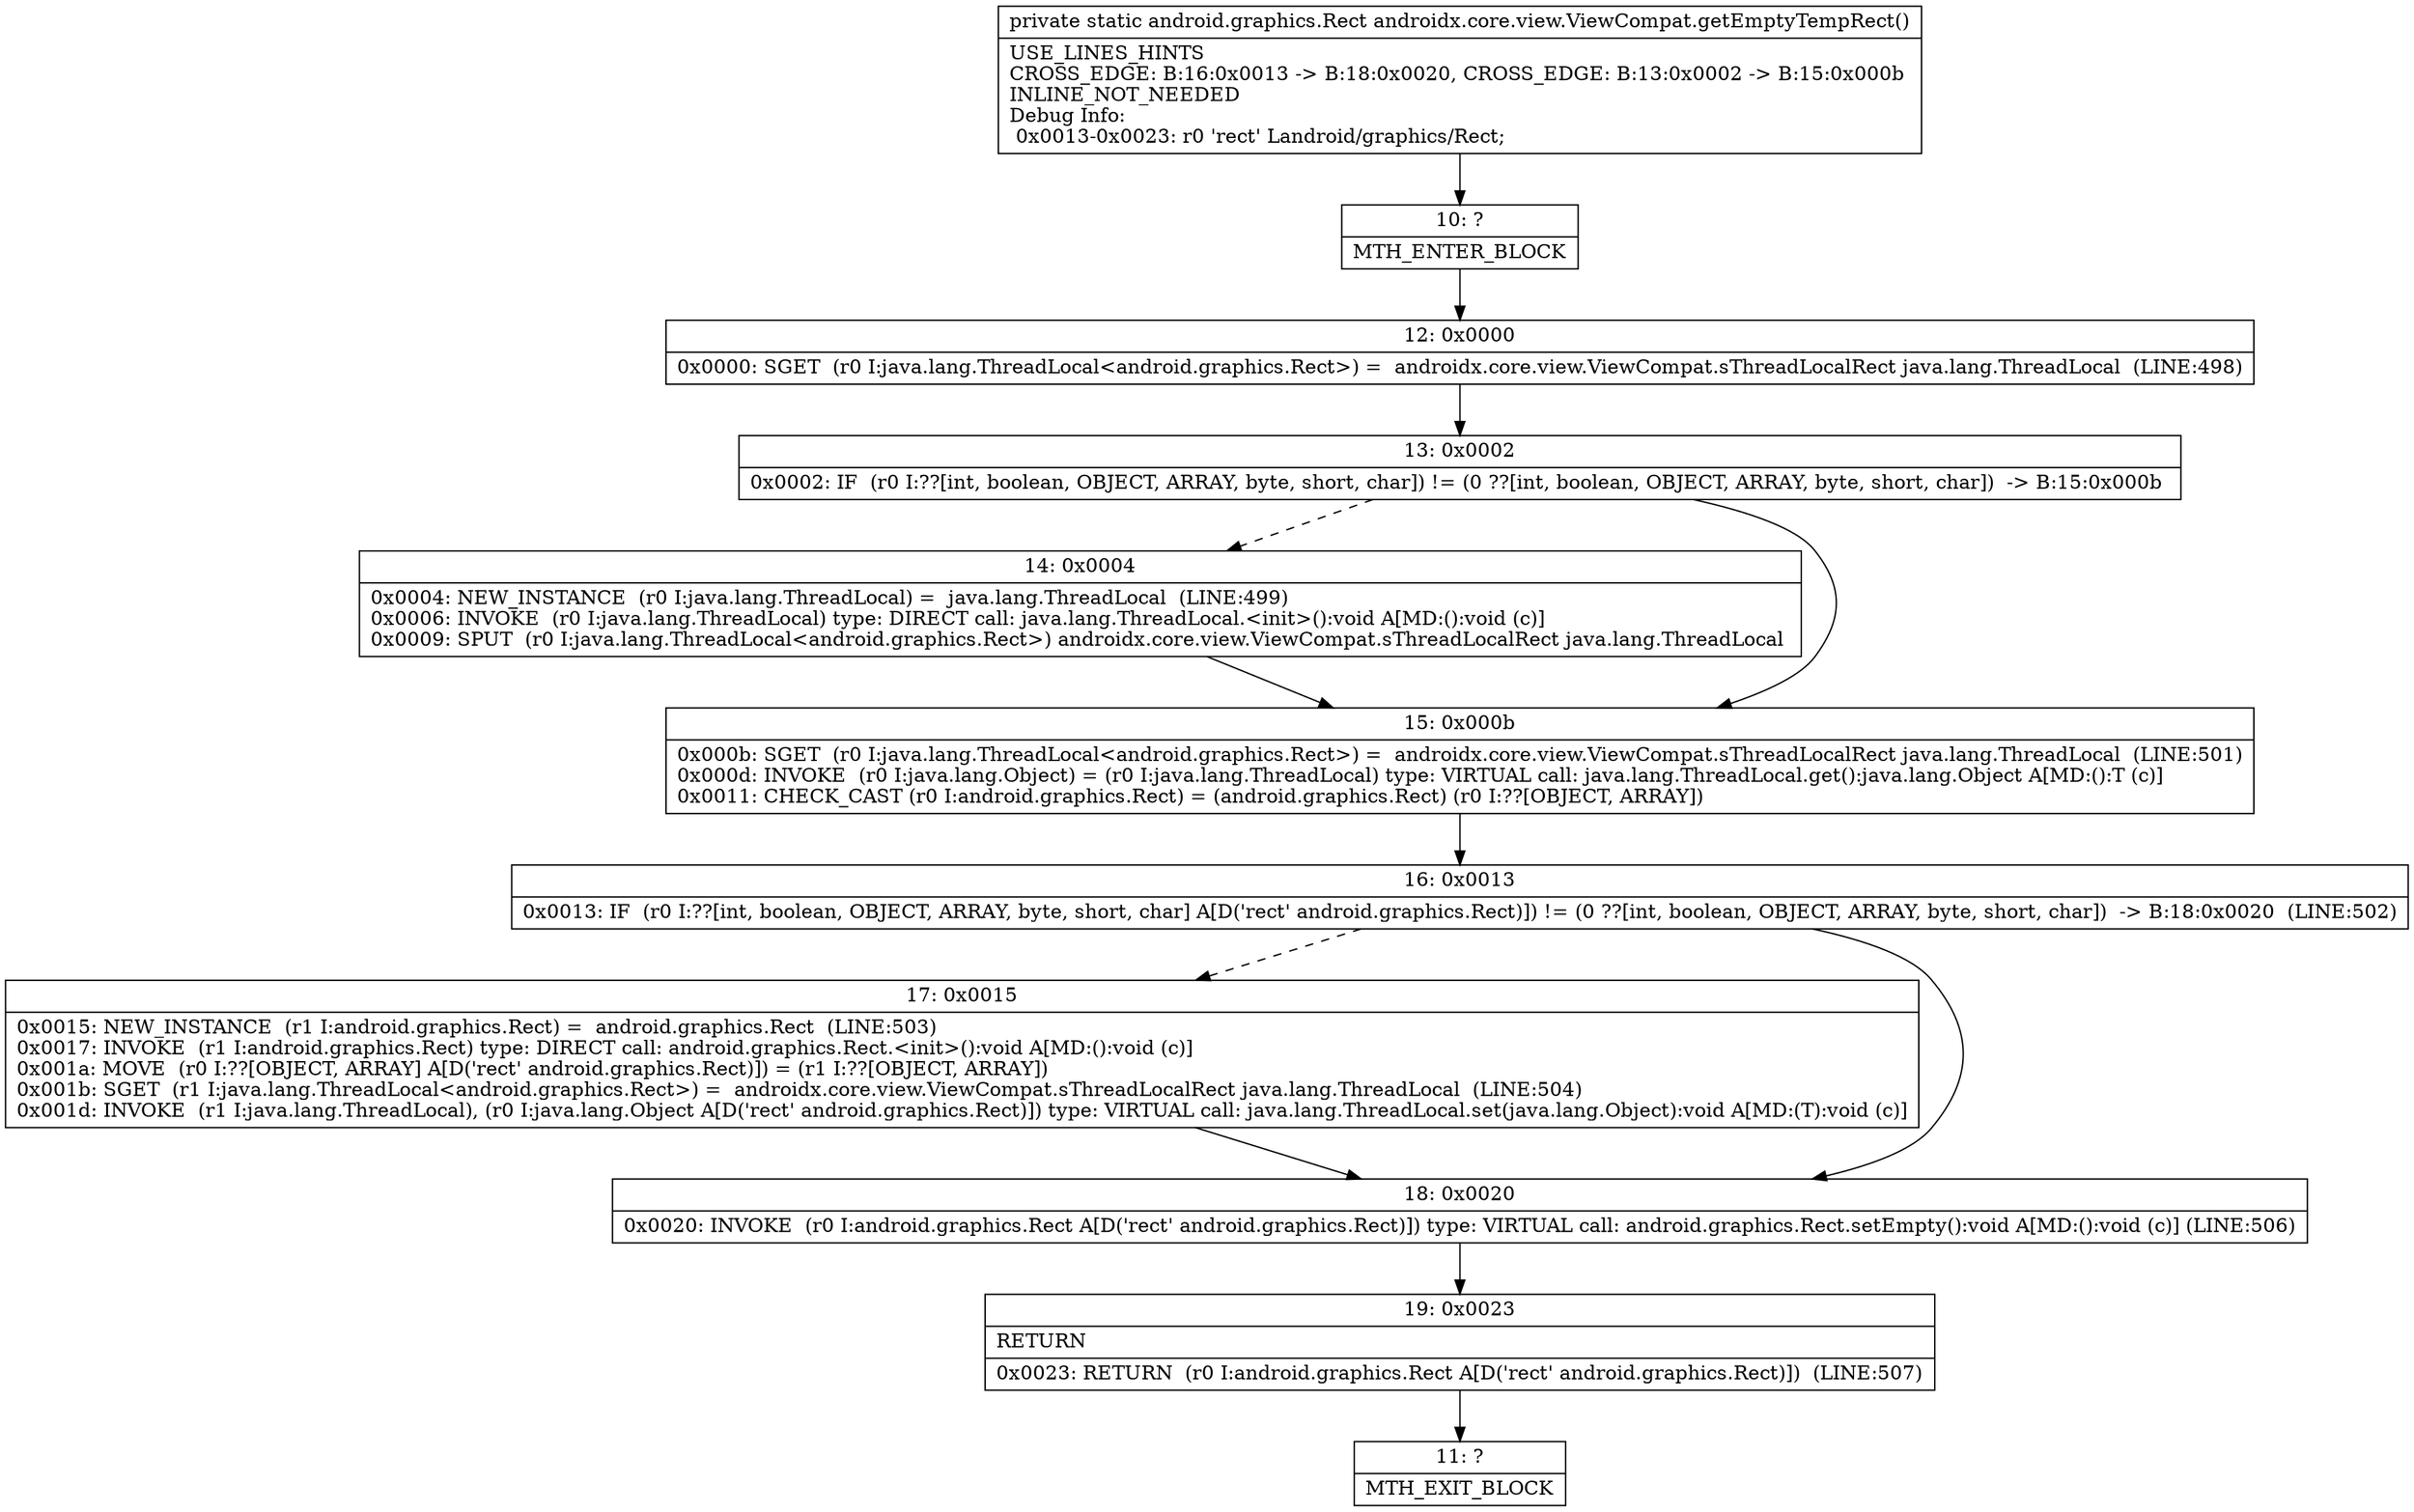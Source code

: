 digraph "CFG forandroidx.core.view.ViewCompat.getEmptyTempRect()Landroid\/graphics\/Rect;" {
Node_10 [shape=record,label="{10\:\ ?|MTH_ENTER_BLOCK\l}"];
Node_12 [shape=record,label="{12\:\ 0x0000|0x0000: SGET  (r0 I:java.lang.ThreadLocal\<android.graphics.Rect\>) =  androidx.core.view.ViewCompat.sThreadLocalRect java.lang.ThreadLocal  (LINE:498)\l}"];
Node_13 [shape=record,label="{13\:\ 0x0002|0x0002: IF  (r0 I:??[int, boolean, OBJECT, ARRAY, byte, short, char]) != (0 ??[int, boolean, OBJECT, ARRAY, byte, short, char])  \-\> B:15:0x000b \l}"];
Node_14 [shape=record,label="{14\:\ 0x0004|0x0004: NEW_INSTANCE  (r0 I:java.lang.ThreadLocal) =  java.lang.ThreadLocal  (LINE:499)\l0x0006: INVOKE  (r0 I:java.lang.ThreadLocal) type: DIRECT call: java.lang.ThreadLocal.\<init\>():void A[MD:():void (c)]\l0x0009: SPUT  (r0 I:java.lang.ThreadLocal\<android.graphics.Rect\>) androidx.core.view.ViewCompat.sThreadLocalRect java.lang.ThreadLocal \l}"];
Node_15 [shape=record,label="{15\:\ 0x000b|0x000b: SGET  (r0 I:java.lang.ThreadLocal\<android.graphics.Rect\>) =  androidx.core.view.ViewCompat.sThreadLocalRect java.lang.ThreadLocal  (LINE:501)\l0x000d: INVOKE  (r0 I:java.lang.Object) = (r0 I:java.lang.ThreadLocal) type: VIRTUAL call: java.lang.ThreadLocal.get():java.lang.Object A[MD:():T (c)]\l0x0011: CHECK_CAST (r0 I:android.graphics.Rect) = (android.graphics.Rect) (r0 I:??[OBJECT, ARRAY]) \l}"];
Node_16 [shape=record,label="{16\:\ 0x0013|0x0013: IF  (r0 I:??[int, boolean, OBJECT, ARRAY, byte, short, char] A[D('rect' android.graphics.Rect)]) != (0 ??[int, boolean, OBJECT, ARRAY, byte, short, char])  \-\> B:18:0x0020  (LINE:502)\l}"];
Node_17 [shape=record,label="{17\:\ 0x0015|0x0015: NEW_INSTANCE  (r1 I:android.graphics.Rect) =  android.graphics.Rect  (LINE:503)\l0x0017: INVOKE  (r1 I:android.graphics.Rect) type: DIRECT call: android.graphics.Rect.\<init\>():void A[MD:():void (c)]\l0x001a: MOVE  (r0 I:??[OBJECT, ARRAY] A[D('rect' android.graphics.Rect)]) = (r1 I:??[OBJECT, ARRAY]) \l0x001b: SGET  (r1 I:java.lang.ThreadLocal\<android.graphics.Rect\>) =  androidx.core.view.ViewCompat.sThreadLocalRect java.lang.ThreadLocal  (LINE:504)\l0x001d: INVOKE  (r1 I:java.lang.ThreadLocal), (r0 I:java.lang.Object A[D('rect' android.graphics.Rect)]) type: VIRTUAL call: java.lang.ThreadLocal.set(java.lang.Object):void A[MD:(T):void (c)]\l}"];
Node_18 [shape=record,label="{18\:\ 0x0020|0x0020: INVOKE  (r0 I:android.graphics.Rect A[D('rect' android.graphics.Rect)]) type: VIRTUAL call: android.graphics.Rect.setEmpty():void A[MD:():void (c)] (LINE:506)\l}"];
Node_19 [shape=record,label="{19\:\ 0x0023|RETURN\l|0x0023: RETURN  (r0 I:android.graphics.Rect A[D('rect' android.graphics.Rect)])  (LINE:507)\l}"];
Node_11 [shape=record,label="{11\:\ ?|MTH_EXIT_BLOCK\l}"];
MethodNode[shape=record,label="{private static android.graphics.Rect androidx.core.view.ViewCompat.getEmptyTempRect()  | USE_LINES_HINTS\lCROSS_EDGE: B:16:0x0013 \-\> B:18:0x0020, CROSS_EDGE: B:13:0x0002 \-\> B:15:0x000b\lINLINE_NOT_NEEDED\lDebug Info:\l  0x0013\-0x0023: r0 'rect' Landroid\/graphics\/Rect;\l}"];
MethodNode -> Node_10;Node_10 -> Node_12;
Node_12 -> Node_13;
Node_13 -> Node_14[style=dashed];
Node_13 -> Node_15;
Node_14 -> Node_15;
Node_15 -> Node_16;
Node_16 -> Node_17[style=dashed];
Node_16 -> Node_18;
Node_17 -> Node_18;
Node_18 -> Node_19;
Node_19 -> Node_11;
}

